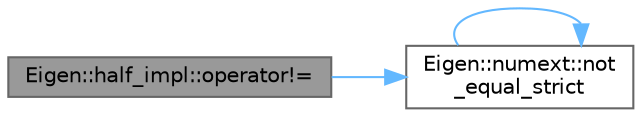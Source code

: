 digraph "Eigen::half_impl::operator!="
{
 // LATEX_PDF_SIZE
  bgcolor="transparent";
  edge [fontname=Helvetica,fontsize=10,labelfontname=Helvetica,labelfontsize=10];
  node [fontname=Helvetica,fontsize=10,shape=box,height=0.2,width=0.4];
  rankdir="LR";
  Node1 [id="Node000001",label="Eigen::half_impl::operator!=",height=0.2,width=0.4,color="gray40", fillcolor="grey60", style="filled", fontcolor="black",tooltip=" "];
  Node1 -> Node2 [id="edge1_Node000001_Node000002",color="steelblue1",style="solid",tooltip=" "];
  Node2 [id="Node000002",label="Eigen::numext::not\l_equal_strict",height=0.2,width=0.4,color="grey40", fillcolor="white", style="filled",URL="$namespace_eigen_1_1numext.html#a82585c8388d69104eb655cf8e5fd111f",tooltip=" "];
  Node2 -> Node2 [id="edge2_Node000002_Node000002",color="steelblue1",style="solid",tooltip=" "];
}
